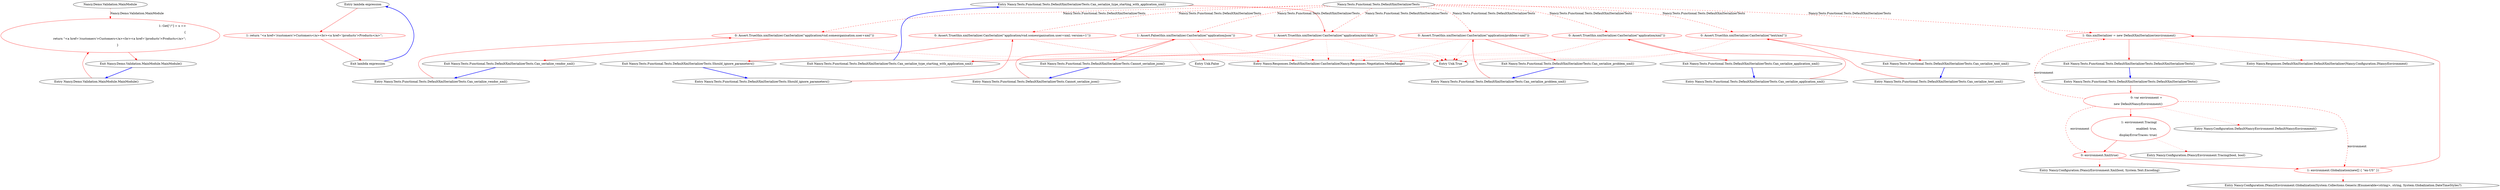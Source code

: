 digraph  {
n6 [label="Nancy.Demo.Validation.MainModule", span=""];
n0 [cluster="Nancy.Demo.Validation.MainModule.MainModule()", label="Entry Nancy.Demo.Validation.MainModule.MainModule()", span="7-7"];
n1 [cluster="Nancy.Demo.Validation.MainModule.MainModule()", color=red, community=0, label="1: Get[''/''] = x =>\r\n                {\r\n                    return ''<a href='/customers'>Customers</a><br><a href='/products'>Products</a>'';\r\n                }", span="9-12"];
n2 [cluster="Nancy.Demo.Validation.MainModule.MainModule()", label="Exit Nancy.Demo.Validation.MainModule.MainModule()", span="7-7"];
n3 [cluster="lambda expression", label="Entry lambda expression", span="9-12"];
n4 [cluster="lambda expression", color=red, community=0, label="1: return ''<a href='/customers'>Customers</a><br><a href='/products'>Products</a>'';", span="11-11"];
n5 [cluster="lambda expression", label="Exit lambda expression", span="9-12"];
m0_17 [cluster="Nancy.Tests.Functional.Tests.DefaultXmlSerializerTests.Can_serialize_type_starting_with_application_xml()", file="DefaultXmlSerializerTests.cs", label="Entry Nancy.Tests.Functional.Tests.DefaultXmlSerializerTests.Can_serialize_type_starting_with_application_xml()", span="32-32"];
m0_18 [cluster="Nancy.Tests.Functional.Tests.DefaultXmlSerializerTests.Can_serialize_type_starting_with_application_xml()", color=red, community=0, file="DefaultXmlSerializerTests.cs", label="1: Assert.True(this.xmlSerializer.CanSerialize(''application/xml-blah''))", span="34-34"];
m0_19 [cluster="Nancy.Tests.Functional.Tests.DefaultXmlSerializerTests.Can_serialize_type_starting_with_application_xml()", file="DefaultXmlSerializerTests.cs", label="Exit Nancy.Tests.Functional.Tests.DefaultXmlSerializerTests.Can_serialize_type_starting_with_application_xml()", span="32-32"];
m0_9 [cluster="Nancy.Configuration.INancyEnvironment.Xml(bool, System.Text.Encoding)", file="DefaultXmlSerializerTests.cs", label="Entry Nancy.Configuration.INancyEnvironment.Xml(bool, System.Text.Encoding)", span="16-16"];
m0_20 [cluster="Nancy.Tests.Functional.Tests.DefaultXmlSerializerTests.Can_serialize_text_xml()", file="DefaultXmlSerializerTests.cs", label="Entry Nancy.Tests.Functional.Tests.DefaultXmlSerializerTests.Can_serialize_text_xml()", span="38-38"];
m0_21 [cluster="Nancy.Tests.Functional.Tests.DefaultXmlSerializerTests.Can_serialize_text_xml()", color=red, community=0, file="DefaultXmlSerializerTests.cs", label="0: Assert.True(this.xmlSerializer.CanSerialize(''text/xml''))", span="40-40"];
m0_22 [cluster="Nancy.Tests.Functional.Tests.DefaultXmlSerializerTests.Can_serialize_text_xml()", file="DefaultXmlSerializerTests.cs", label="Exit Nancy.Tests.Functional.Tests.DefaultXmlSerializerTests.Can_serialize_text_xml()", span="38-38"];
m0_0 [cluster="Nancy.Tests.Functional.Tests.DefaultXmlSerializerTests.DefaultXmlSerializerTests()", file="DefaultXmlSerializerTests.cs", label="Entry Nancy.Tests.Functional.Tests.DefaultXmlSerializerTests.DefaultXmlSerializerTests()", span="11-11"];
m0_1 [cluster="Nancy.Tests.Functional.Tests.DefaultXmlSerializerTests.DefaultXmlSerializerTests()", color=red, community=1, file="DefaultXmlSerializerTests.cs", label="0: var environment =\r\n                new DefaultNancyEnvironment()", span="13-14"];
m0_2 [cluster="Nancy.Tests.Functional.Tests.DefaultXmlSerializerTests.DefaultXmlSerializerTests()", color=red, community=1, file="DefaultXmlSerializerTests.cs", label="1: environment.Tracing(\r\n                enabled: true,\r\n                displayErrorTraces: true)", span="16-18"];
m0_3 [cluster="Nancy.Tests.Functional.Tests.DefaultXmlSerializerTests.DefaultXmlSerializerTests()", color=red, community=0, file="DefaultXmlSerializerTests.cs", label="0: environment.Xml(true)", span="19-19"];
m0_4 [cluster="Nancy.Tests.Functional.Tests.DefaultXmlSerializerTests.DefaultXmlSerializerTests()", color=red, community=0, file="DefaultXmlSerializerTests.cs", label="1: environment.Globalization(new[] { ''en-US'' })", span="20-20"];
m0_5 [cluster="Nancy.Tests.Functional.Tests.DefaultXmlSerializerTests.DefaultXmlSerializerTests()", color=red, community=0, file="DefaultXmlSerializerTests.cs", label="1: this.xmlSerializer = new DefaultXmlSerializer(environment)", span="22-22"];
m0_6 [cluster="Nancy.Tests.Functional.Tests.DefaultXmlSerializerTests.DefaultXmlSerializerTests()", file="DefaultXmlSerializerTests.cs", label="Exit Nancy.Tests.Functional.Tests.DefaultXmlSerializerTests.DefaultXmlSerializerTests()", span="11-11"];
m0_23 [cluster="Nancy.Tests.Functional.Tests.DefaultXmlSerializerTests.Can_serialize_vendor_xml()", file="DefaultXmlSerializerTests.cs", label="Entry Nancy.Tests.Functional.Tests.DefaultXmlSerializerTests.Can_serialize_vendor_xml()", span="44-44"];
m0_24 [cluster="Nancy.Tests.Functional.Tests.DefaultXmlSerializerTests.Can_serialize_vendor_xml()", color=red, community=0, file="DefaultXmlSerializerTests.cs", label="0: Assert.True(this.xmlSerializer.CanSerialize(''application/vnd.someorganisation.user+xml''))", span="46-46"];
m0_25 [cluster="Nancy.Tests.Functional.Tests.DefaultXmlSerializerTests.Can_serialize_vendor_xml()", file="DefaultXmlSerializerTests.cs", label="Exit Nancy.Tests.Functional.Tests.DefaultXmlSerializerTests.Can_serialize_vendor_xml()", span="44-44"];
m0_16 [cluster="Unk.True", file="DefaultXmlSerializerTests.cs", label="Entry Unk.True", span=""];
m0_32 [cluster="Unk.False", file="DefaultXmlSerializerTests.cs", label="Entry Unk.False", span=""];
m0_33 [cluster="Nancy.Tests.Functional.Tests.DefaultXmlSerializerTests.Should_ignore_parameters()", file="DefaultXmlSerializerTests.cs", label="Entry Nancy.Tests.Functional.Tests.DefaultXmlSerializerTests.Should_ignore_parameters()", span="62-62"];
m0_34 [cluster="Nancy.Tests.Functional.Tests.DefaultXmlSerializerTests.Should_ignore_parameters()", color=red, community=0, file="DefaultXmlSerializerTests.cs", label="0: Assert.True(this.xmlSerializer.CanSerialize(''application/vnd.someorganisation.user+xml; version=1''))", span="64-64"];
m0_35 [cluster="Nancy.Tests.Functional.Tests.DefaultXmlSerializerTests.Should_ignore_parameters()", file="DefaultXmlSerializerTests.cs", label="Exit Nancy.Tests.Functional.Tests.DefaultXmlSerializerTests.Should_ignore_parameters()", span="62-62"];
m0_29 [cluster="Nancy.Tests.Functional.Tests.DefaultXmlSerializerTests.Cannot_serialize_json()", file="DefaultXmlSerializerTests.cs", label="Entry Nancy.Tests.Functional.Tests.DefaultXmlSerializerTests.Cannot_serialize_json()", span="56-56"];
m0_30 [cluster="Nancy.Tests.Functional.Tests.DefaultXmlSerializerTests.Cannot_serialize_json()", color=red, community=0, file="DefaultXmlSerializerTests.cs", label="1: Assert.False(this.xmlSerializer.CanSerialize(''application/json''))", span="58-58"];
m0_31 [cluster="Nancy.Tests.Functional.Tests.DefaultXmlSerializerTests.Cannot_serialize_json()", file="DefaultXmlSerializerTests.cs", label="Exit Nancy.Tests.Functional.Tests.DefaultXmlSerializerTests.Cannot_serialize_json()", span="56-56"];
m0_15 [cluster="Nancy.Responses.DefaultXmlSerializer.CanSerialize(Nancy.Responses.Negotiation.MediaRange)", file="DefaultXmlSerializerTests.cs", label="Entry Nancy.Responses.DefaultXmlSerializer.CanSerialize(Nancy.Responses.Negotiation.MediaRange)", span="35-35"];
m0_7 [cluster="Nancy.Configuration.DefaultNancyEnvironment.DefaultNancyEnvironment()", file="DefaultXmlSerializerTests.cs", label="Entry Nancy.Configuration.DefaultNancyEnvironment.DefaultNancyEnvironment()", span="9-9"];
m0_26 [cluster="Nancy.Tests.Functional.Tests.DefaultXmlSerializerTests.Can_serialize_problem_xml()", file="DefaultXmlSerializerTests.cs", label="Entry Nancy.Tests.Functional.Tests.DefaultXmlSerializerTests.Can_serialize_problem_xml()", span="50-50"];
m0_27 [cluster="Nancy.Tests.Functional.Tests.DefaultXmlSerializerTests.Can_serialize_problem_xml()", color=red, community=0, file="DefaultXmlSerializerTests.cs", label="0: Assert.True(this.xmlSerializer.CanSerialize(''application/problem+xml''))", span="52-52"];
m0_28 [cluster="Nancy.Tests.Functional.Tests.DefaultXmlSerializerTests.Can_serialize_problem_xml()", file="DefaultXmlSerializerTests.cs", label="Exit Nancy.Tests.Functional.Tests.DefaultXmlSerializerTests.Can_serialize_problem_xml()", span="50-50"];
m0_12 [cluster="Nancy.Tests.Functional.Tests.DefaultXmlSerializerTests.Can_serialize_application_xml()", file="DefaultXmlSerializerTests.cs", label="Entry Nancy.Tests.Functional.Tests.DefaultXmlSerializerTests.Can_serialize_application_xml()", span="26-26"];
m0_13 [cluster="Nancy.Tests.Functional.Tests.DefaultXmlSerializerTests.Can_serialize_application_xml()", color=red, community=0, file="DefaultXmlSerializerTests.cs", label="0: Assert.True(this.xmlSerializer.CanSerialize(''application/xml''))", span="28-28"];
m0_14 [cluster="Nancy.Tests.Functional.Tests.DefaultXmlSerializerTests.Can_serialize_application_xml()", file="DefaultXmlSerializerTests.cs", label="Exit Nancy.Tests.Functional.Tests.DefaultXmlSerializerTests.Can_serialize_application_xml()", span="26-26"];
m0_11 [cluster="Nancy.Responses.DefaultXmlSerializer.DefaultXmlSerializer(Nancy.Configuration.INancyEnvironment)", file="DefaultXmlSerializerTests.cs", label="Entry Nancy.Responses.DefaultXmlSerializer.DefaultXmlSerializer(Nancy.Configuration.INancyEnvironment)", span="24-24"];
m0_8 [cluster="Nancy.Configuration.INancyEnvironment.Tracing(bool, bool)", file="DefaultXmlSerializerTests.cs", label="Entry Nancy.Configuration.INancyEnvironment.Tracing(bool, bool)", span="15-15"];
m0_10 [cluster="Nancy.Configuration.INancyEnvironment.Globalization(System.Collections.Generic.IEnumerable<string>, string, System.Globalization.DateTimeStyles?)", file="DefaultXmlSerializerTests.cs", label="Entry Nancy.Configuration.INancyEnvironment.Globalization(System.Collections.Generic.IEnumerable<string>, string, System.Globalization.DateTimeStyles?)", span="19-19"];
m0_36 [file="DefaultXmlSerializerTests.cs", label="Nancy.Tests.Functional.Tests.DefaultXmlSerializerTests", span=""];
n6 -> n1  [color=red, key=1, label="Nancy.Demo.Validation.MainModule", style=dashed];
n0 -> n1  [color=red, key=0, style=solid];
n1 -> n2  [color=red, key=0, style=solid];
n2 -> n0  [color=blue, key=0, style=bold];
n3 -> n4  [color=red, key=0, style=solid];
n4 -> n5  [color=red, key=0, style=solid];
n5 -> n3  [color=blue, key=0, style=bold];
m0_17 -> m0_18  [color=red, key=0, style=solid];
m0_18 -> m0_19  [color=red, key=0, style=solid];
m0_18 -> m0_15  [color=red, key=2, style=dotted];
m0_18 -> m0_16  [color=red, key=2, style=dotted];
m0_19 -> m0_17  [color=blue, key=0, style=bold];
m0_20 -> m0_21  [color=red, key=0, style=solid];
m0_21 -> m0_22  [color=red, key=0, style=solid];
m0_21 -> m0_15  [color=red, key=2, style=dotted];
m0_21 -> m0_16  [color=red, key=2, style=dotted];
m0_22 -> m0_20  [color=blue, key=0, style=bold];
m0_0 -> m0_1  [color=red, key=0, style=solid];
m0_1 -> m0_2  [color=red, key=0, style=solid];
m0_1 -> m0_7  [color=red, key=2, style=dotted];
m0_1 -> m0_3  [color=red, key=1, label=environment, style=dashed];
m0_1 -> m0_4  [color=red, key=1, label=environment, style=dashed];
m0_1 -> m0_5  [color=red, key=1, label=environment, style=dashed];
m0_2 -> m0_3  [color=red, key=0, style=solid];
m0_2 -> m0_8  [color=red, key=2, style=dotted];
m0_3 -> m0_4  [color=red, key=0, style=solid];
m0_3 -> m0_9  [color=red, key=2, style=dotted];
m0_4 -> m0_5  [color=red, key=0, style=solid];
m0_4 -> m0_10  [color=red, key=2, style=dotted];
m0_5 -> m0_6  [color=red, key=0, style=solid];
m0_5 -> m0_11  [color=red, key=2, style=dotted];
m0_6 -> m0_0  [color=blue, key=0, style=bold];
m0_23 -> m0_24  [color=red, key=0, style=solid];
m0_24 -> m0_25  [color=red, key=0, style=solid];
m0_24 -> m0_15  [color=red, key=2, style=dotted];
m0_24 -> m0_16  [color=red, key=2, style=dotted];
m0_25 -> m0_23  [color=blue, key=0, style=bold];
m0_33 -> m0_34  [color=red, key=0, style=solid];
m0_34 -> m0_35  [color=red, key=0, style=solid];
m0_34 -> m0_15  [color=red, key=2, style=dotted];
m0_34 -> m0_16  [color=red, key=2, style=dotted];
m0_35 -> m0_33  [color=blue, key=0, style=bold];
m0_29 -> m0_30  [color=red, key=0, style=solid];
m0_30 -> m0_31  [color=red, key=0, style=solid];
m0_30 -> m0_15  [color=red, key=2, style=dotted];
m0_30 -> m0_32  [color=red, key=2, style=dotted];
m0_31 -> m0_29  [color=blue, key=0, style=bold];
m0_26 -> m0_27  [color=red, key=0, style=solid];
m0_27 -> m0_28  [color=red, key=0, style=solid];
m0_27 -> m0_15  [color=red, key=2, style=dotted];
m0_27 -> m0_16  [color=red, key=2, style=dotted];
m0_28 -> m0_26  [color=blue, key=0, style=bold];
m0_12 -> m0_13  [color=red, key=0, style=solid];
m0_13 -> m0_14  [color=red, key=0, style=solid];
m0_13 -> m0_15  [color=red, key=2, style=dotted];
m0_13 -> m0_16  [color=red, key=2, style=dotted];
m0_14 -> m0_12  [color=blue, key=0, style=bold];
m0_36 -> m0_5  [color=red, key=1, label="Nancy.Tests.Functional.Tests.DefaultXmlSerializerTests", style=dashed];
m0_36 -> m0_13  [color=red, key=1, label="Nancy.Tests.Functional.Tests.DefaultXmlSerializerTests", style=dashed];
m0_36 -> m0_18  [color=red, key=1, label="Nancy.Tests.Functional.Tests.DefaultXmlSerializerTests", style=dashed];
m0_36 -> m0_21  [color=red, key=1, label="Nancy.Tests.Functional.Tests.DefaultXmlSerializerTests", style=dashed];
m0_36 -> m0_24  [color=red, key=1, label="Nancy.Tests.Functional.Tests.DefaultXmlSerializerTests", style=dashed];
m0_36 -> m0_27  [color=red, key=1, label="Nancy.Tests.Functional.Tests.DefaultXmlSerializerTests", style=dashed];
m0_36 -> m0_30  [color=red, key=1, label="Nancy.Tests.Functional.Tests.DefaultXmlSerializerTests", style=dashed];
m0_36 -> m0_34  [color=red, key=1, label="Nancy.Tests.Functional.Tests.DefaultXmlSerializerTests", style=dashed];
}
